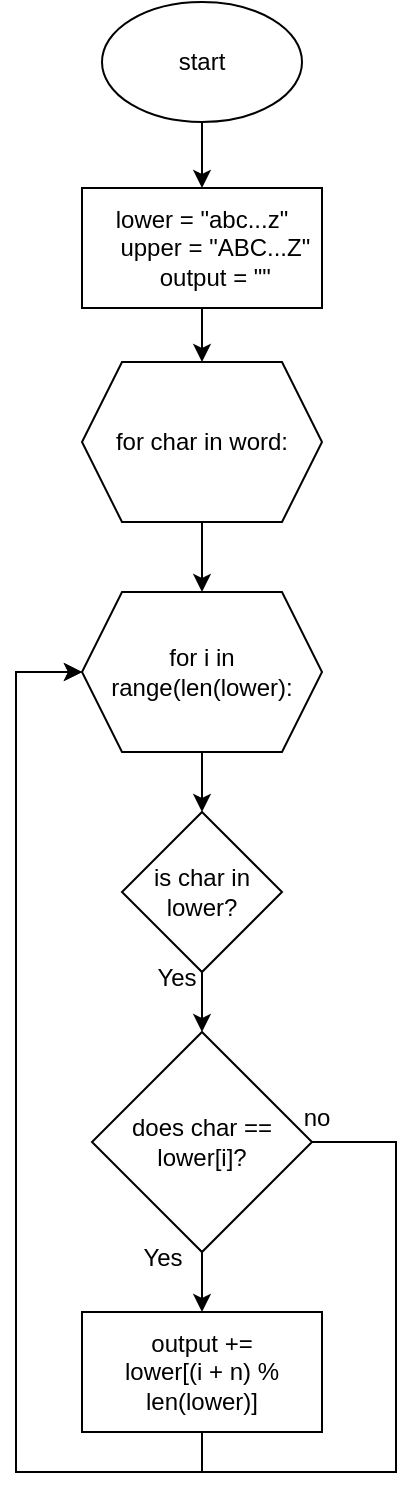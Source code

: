 <mxfile version="24.7.17">
  <diagram name="Page-1" id="BDMaca4tNWh2_gFdrc6Y">
    <mxGraphModel dx="555" dy="655" grid="1" gridSize="10" guides="1" tooltips="1" connect="1" arrows="1" fold="1" page="1" pageScale="1" pageWidth="850" pageHeight="1100" math="0" shadow="0">
      <root>
        <mxCell id="0" />
        <mxCell id="1" parent="0" />
        <mxCell id="cHG2QNLBliySzH62v2Su-18" style="edgeStyle=orthogonalEdgeStyle;rounded=0;orthogonalLoop=1;jettySize=auto;html=1;exitX=0.5;exitY=1;exitDx=0;exitDy=0;entryX=0;entryY=0.5;entryDx=0;entryDy=0;" parent="1" edge="1">
          <mxGeometry relative="1" as="geometry">
            <mxPoint x="140" y="650.0" as="targetPoint" />
            <Array as="points">
              <mxPoint x="200" y="810" />
              <mxPoint x="90" y="810" />
              <mxPoint x="90" y="650" />
            </Array>
          </mxGeometry>
        </mxCell>
        <mxCell id="Dd2x5SI80GlNWn_Gx7xL-3" value="" style="edgeStyle=orthogonalEdgeStyle;rounded=0;orthogonalLoop=1;jettySize=auto;html=1;" edge="1" parent="1" source="Dd2x5SI80GlNWn_Gx7xL-1" target="Dd2x5SI80GlNWn_Gx7xL-2">
          <mxGeometry relative="1" as="geometry" />
        </mxCell>
        <mxCell id="Dd2x5SI80GlNWn_Gx7xL-1" value="start" style="ellipse;whiteSpace=wrap;html=1;" vertex="1" parent="1">
          <mxGeometry x="153" y="95" width="100" height="60" as="geometry" />
        </mxCell>
        <mxCell id="Dd2x5SI80GlNWn_Gx7xL-5" value="" style="edgeStyle=orthogonalEdgeStyle;rounded=0;orthogonalLoop=1;jettySize=auto;html=1;" edge="1" parent="1" source="Dd2x5SI80GlNWn_Gx7xL-2" target="Dd2x5SI80GlNWn_Gx7xL-4">
          <mxGeometry relative="1" as="geometry" />
        </mxCell>
        <mxCell id="Dd2x5SI80GlNWn_Gx7xL-2" value="&lt;div&gt;lower = &quot;abc...z&quot;&lt;/div&gt;&lt;div&gt;&amp;nbsp; &amp;nbsp; upper = &quot;ABC...Z&quot;&lt;/div&gt;&lt;div&gt;&amp;nbsp; &amp;nbsp; output = &quot;&quot;&lt;/div&gt;" style="rounded=0;whiteSpace=wrap;html=1;" vertex="1" parent="1">
          <mxGeometry x="143" y="188" width="120" height="60" as="geometry" />
        </mxCell>
        <mxCell id="Dd2x5SI80GlNWn_Gx7xL-7" value="" style="edgeStyle=orthogonalEdgeStyle;rounded=0;orthogonalLoop=1;jettySize=auto;html=1;" edge="1" parent="1" source="Dd2x5SI80GlNWn_Gx7xL-4" target="Dd2x5SI80GlNWn_Gx7xL-6">
          <mxGeometry relative="1" as="geometry" />
        </mxCell>
        <mxCell id="Dd2x5SI80GlNWn_Gx7xL-4" value="for char in word:" style="shape=hexagon;perimeter=hexagonPerimeter2;whiteSpace=wrap;html=1;fixedSize=1;rounded=0;" vertex="1" parent="1">
          <mxGeometry x="143" y="275" width="120" height="80" as="geometry" />
        </mxCell>
        <mxCell id="Dd2x5SI80GlNWn_Gx7xL-9" value="" style="edgeStyle=orthogonalEdgeStyle;rounded=0;orthogonalLoop=1;jettySize=auto;html=1;" edge="1" parent="1" source="Dd2x5SI80GlNWn_Gx7xL-6" target="Dd2x5SI80GlNWn_Gx7xL-8">
          <mxGeometry relative="1" as="geometry" />
        </mxCell>
        <mxCell id="Dd2x5SI80GlNWn_Gx7xL-6" value="for i in range(len(lower):" style="shape=hexagon;perimeter=hexagonPerimeter2;whiteSpace=wrap;html=1;fixedSize=1;rounded=0;" vertex="1" parent="1">
          <mxGeometry x="143" y="390" width="120" height="80" as="geometry" />
        </mxCell>
        <mxCell id="Dd2x5SI80GlNWn_Gx7xL-11" value="" style="edgeStyle=orthogonalEdgeStyle;rounded=0;orthogonalLoop=1;jettySize=auto;html=1;" edge="1" parent="1" source="Dd2x5SI80GlNWn_Gx7xL-8" target="Dd2x5SI80GlNWn_Gx7xL-10">
          <mxGeometry relative="1" as="geometry" />
        </mxCell>
        <mxCell id="Dd2x5SI80GlNWn_Gx7xL-8" value="is char in&lt;br&gt;lower?" style="rhombus;whiteSpace=wrap;html=1;rounded=0;" vertex="1" parent="1">
          <mxGeometry x="163" y="500" width="80" height="80" as="geometry" />
        </mxCell>
        <mxCell id="Dd2x5SI80GlNWn_Gx7xL-14" value="" style="edgeStyle=orthogonalEdgeStyle;rounded=0;orthogonalLoop=1;jettySize=auto;html=1;" edge="1" parent="1" source="Dd2x5SI80GlNWn_Gx7xL-10" target="Dd2x5SI80GlNWn_Gx7xL-13">
          <mxGeometry relative="1" as="geometry" />
        </mxCell>
        <mxCell id="Dd2x5SI80GlNWn_Gx7xL-10" value="does char == lower[i]?" style="rhombus;whiteSpace=wrap;html=1;rounded=0;" vertex="1" parent="1">
          <mxGeometry x="148" y="610" width="110" height="110" as="geometry" />
        </mxCell>
        <mxCell id="Dd2x5SI80GlNWn_Gx7xL-12" value="Yes" style="text;html=1;align=center;verticalAlign=middle;resizable=0;points=[];autosize=1;strokeColor=none;fillColor=none;" vertex="1" parent="1">
          <mxGeometry x="170" y="568" width="40" height="30" as="geometry" />
        </mxCell>
        <mxCell id="Dd2x5SI80GlNWn_Gx7xL-16" style="edgeStyle=orthogonalEdgeStyle;rounded=0;orthogonalLoop=1;jettySize=auto;html=1;exitX=0.5;exitY=1;exitDx=0;exitDy=0;entryX=0;entryY=0.5;entryDx=0;entryDy=0;" edge="1" parent="1" source="Dd2x5SI80GlNWn_Gx7xL-13" target="Dd2x5SI80GlNWn_Gx7xL-6">
          <mxGeometry relative="1" as="geometry">
            <Array as="points">
              <mxPoint x="203" y="830" />
              <mxPoint x="110" y="830" />
              <mxPoint x="110" y="430" />
            </Array>
          </mxGeometry>
        </mxCell>
        <mxCell id="Dd2x5SI80GlNWn_Gx7xL-13" value="output += &lt;br&gt;lower[(i + n) % len(lower)]" style="whiteSpace=wrap;html=1;rounded=0;" vertex="1" parent="1">
          <mxGeometry x="143" y="750" width="120" height="60" as="geometry" />
        </mxCell>
        <mxCell id="Dd2x5SI80GlNWn_Gx7xL-15" value="Yes" style="text;html=1;align=center;verticalAlign=middle;resizable=0;points=[];autosize=1;strokeColor=none;fillColor=none;" vertex="1" parent="1">
          <mxGeometry x="163" y="708" width="40" height="30" as="geometry" />
        </mxCell>
        <mxCell id="Dd2x5SI80GlNWn_Gx7xL-17" style="edgeStyle=orthogonalEdgeStyle;rounded=0;orthogonalLoop=1;jettySize=auto;html=1;exitX=1;exitY=0.5;exitDx=0;exitDy=0;entryX=0;entryY=0.5;entryDx=0;entryDy=0;" edge="1" parent="1" source="Dd2x5SI80GlNWn_Gx7xL-10" target="Dd2x5SI80GlNWn_Gx7xL-6">
          <mxGeometry relative="1" as="geometry">
            <Array as="points">
              <mxPoint x="300" y="665" />
              <mxPoint x="300" y="830" />
              <mxPoint x="110" y="830" />
              <mxPoint x="110" y="430" />
            </Array>
          </mxGeometry>
        </mxCell>
        <mxCell id="Dd2x5SI80GlNWn_Gx7xL-18" value="no" style="text;html=1;align=center;verticalAlign=middle;resizable=0;points=[];autosize=1;strokeColor=none;fillColor=none;" vertex="1" parent="1">
          <mxGeometry x="240" y="638" width="40" height="30" as="geometry" />
        </mxCell>
      </root>
    </mxGraphModel>
  </diagram>
</mxfile>
